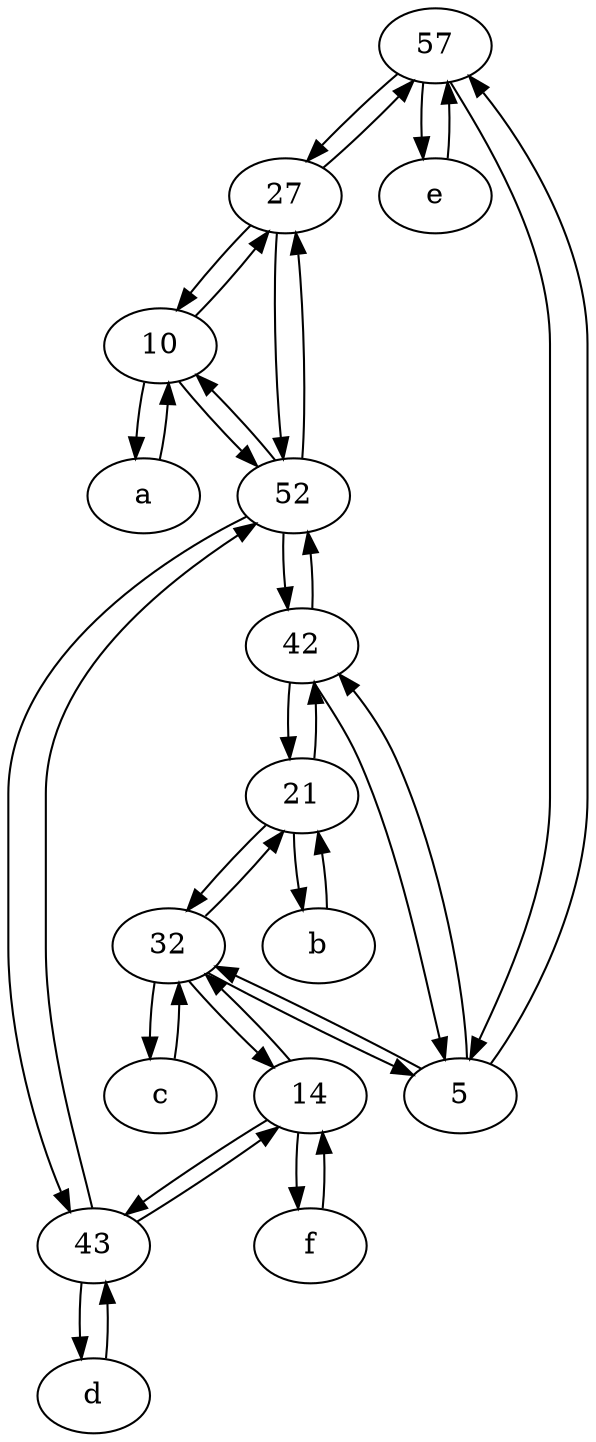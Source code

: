 digraph  {
	57;
	42;
	27;
	d [pos="20,30!"];
	21;
	e [pos="30,50!"];
	f [pos="15,45!"];
	b [pos="50,20!"];
	c [pos="20,10!"];
	52;
	a [pos="40,10!"];
	32;
	5;
	14;
	10;
	43;
	21 -> 32;
	42 -> 52;
	b -> 21;
	52 -> 42;
	32 -> 21;
	10 -> 27;
	a -> 10;
	27 -> 57;
	43 -> 14;
	21 -> 42;
	52 -> 43;
	42 -> 5;
	5 -> 57;
	5 -> 42;
	52 -> 10;
	57 -> 27;
	21 -> b;
	5 -> 32;
	52 -> 27;
	27 -> 10;
	27 -> 52;
	14 -> 43;
	10 -> a;
	42 -> 21;
	c -> 32;
	57 -> e;
	14 -> 32;
	32 -> 14;
	43 -> d;
	43 -> 52;
	d -> 43;
	f -> 14;
	32 -> c;
	32 -> 5;
	10 -> 52;
	57 -> 5;
	14 -> f;
	e -> 57;

	}